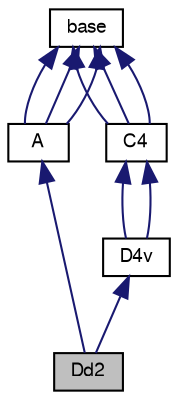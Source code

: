 digraph "Dd2"
{
  edge [fontname="FreeSans",fontsize="9",labelfontname="FreeSans",labelfontsize="9"];
  node [fontname="FreeSans",fontsize="9",shape=record];
  Node1 [label="Dd2",height=0.2,width=0.4,color="black", fillcolor="grey75", style="filled" fontcolor="black"];
  Node2 -> Node1 [dir="back",color="midnightblue",fontsize="9",style="solid",fontname="FreeSans"];
  Node2 [label="A",height=0.2,width=0.4,color="black", fillcolor="white", style="filled",URL="$struct_a.html"];
  Node3 -> Node2 [dir="back",color="midnightblue",fontsize="9",style="solid",fontname="FreeSans"];
  Node3 [label="base",height=0.2,width=0.4,color="black", fillcolor="white", style="filled",URL="$structbase.html"];
  Node3 -> Node2 [dir="back",color="midnightblue",fontsize="9",style="solid",fontname="FreeSans"];
  Node3 -> Node2 [dir="back",color="midnightblue",fontsize="9",style="solid",fontname="FreeSans"];
  Node4 -> Node1 [dir="back",color="midnightblue",fontsize="9",style="solid",fontname="FreeSans"];
  Node4 [label="D4v",height=0.2,width=0.4,color="black", fillcolor="white", style="filled",URL="$struct_d4v.html"];
  Node5 -> Node4 [dir="back",color="midnightblue",fontsize="9",style="solid",fontname="FreeSans"];
  Node5 [label="C4",height=0.2,width=0.4,color="black", fillcolor="white", style="filled",URL="$struct_c4.html"];
  Node3 -> Node5 [dir="back",color="midnightblue",fontsize="9",style="solid",fontname="FreeSans"];
  Node3 -> Node5 [dir="back",color="midnightblue",fontsize="9",style="solid",fontname="FreeSans"];
  Node3 -> Node5 [dir="back",color="midnightblue",fontsize="9",style="solid",fontname="FreeSans"];
  Node5 -> Node4 [dir="back",color="midnightblue",fontsize="9",style="solid",fontname="FreeSans"];
}

